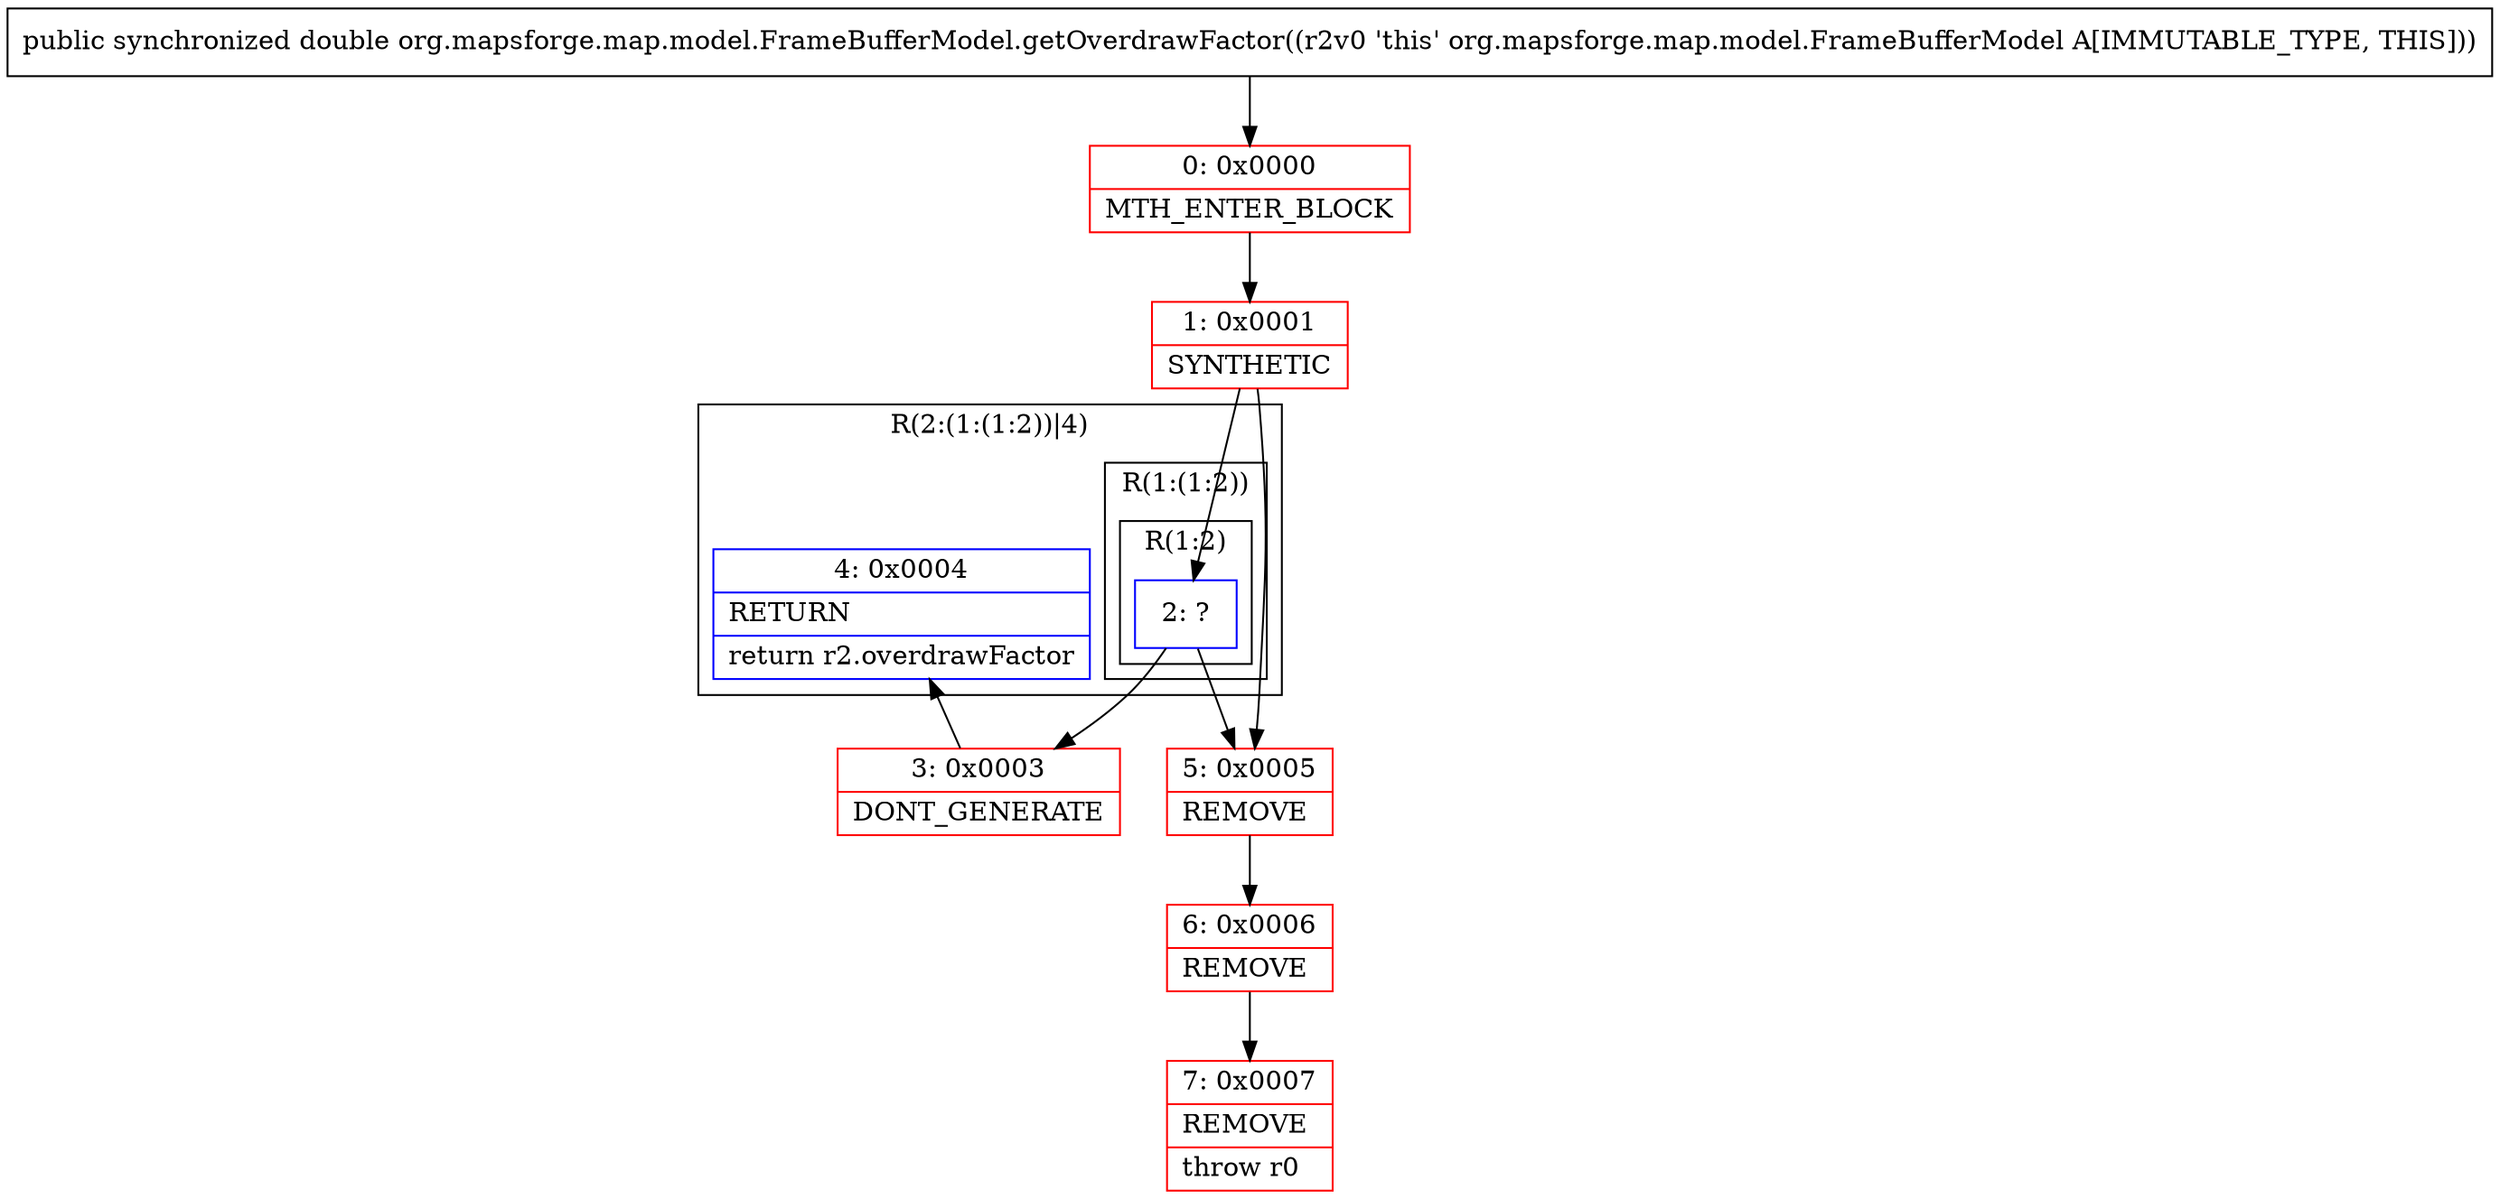digraph "CFG fororg.mapsforge.map.model.FrameBufferModel.getOverdrawFactor()D" {
subgraph cluster_Region_1594859627 {
label = "R(2:(1:(1:2))|4)";
node [shape=record,color=blue];
subgraph cluster_Region_899806950 {
label = "R(1:(1:2))";
node [shape=record,color=blue];
subgraph cluster_Region_403336651 {
label = "R(1:2)";
node [shape=record,color=blue];
Node_2 [shape=record,label="{2\:\ ?}"];
}
}
Node_4 [shape=record,label="{4\:\ 0x0004|RETURN\l|return r2.overdrawFactor\l}"];
}
Node_0 [shape=record,color=red,label="{0\:\ 0x0000|MTH_ENTER_BLOCK\l}"];
Node_1 [shape=record,color=red,label="{1\:\ 0x0001|SYNTHETIC\l}"];
Node_3 [shape=record,color=red,label="{3\:\ 0x0003|DONT_GENERATE\l}"];
Node_5 [shape=record,color=red,label="{5\:\ 0x0005|REMOVE\l}"];
Node_6 [shape=record,color=red,label="{6\:\ 0x0006|REMOVE\l}"];
Node_7 [shape=record,color=red,label="{7\:\ 0x0007|REMOVE\l|throw r0\l}"];
MethodNode[shape=record,label="{public synchronized double org.mapsforge.map.model.FrameBufferModel.getOverdrawFactor((r2v0 'this' org.mapsforge.map.model.FrameBufferModel A[IMMUTABLE_TYPE, THIS])) }"];
MethodNode -> Node_0;
Node_2 -> Node_3;
Node_2 -> Node_5;
Node_0 -> Node_1;
Node_1 -> Node_2;
Node_1 -> Node_5;
Node_3 -> Node_4;
Node_5 -> Node_6;
Node_6 -> Node_7;
}

